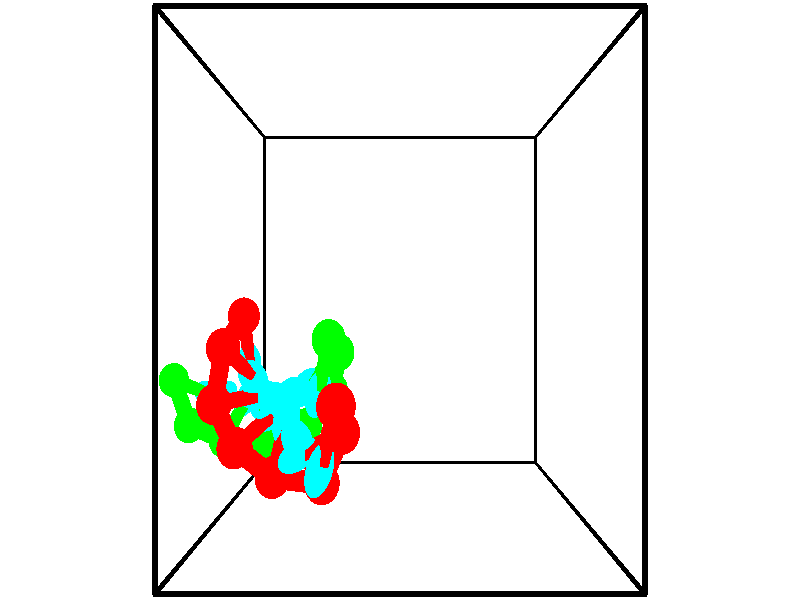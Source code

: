 // switches for output
#declare DRAW_BASES = 1; // possible values are 0, 1; only relevant for DNA ribbons
#declare DRAW_BASES_TYPE = 3; // possible values are 1, 2, 3; only relevant for DNA ribbons
#declare DRAW_FOG = 0; // set to 1 to enable fog

#include "colors.inc"

#include "transforms.inc"
background { rgb <1, 1, 1>}

#default {
   normal{
       ripples 0.25
       frequency 0.20
       turbulence 0.2
       lambda 5
   }
	finish {
		phong 0.1
		phong_size 40.
	}
}

// original window dimensions: 1024x640


// camera settings

camera {
	sky <-0, 1, 0>
	up <-0, 1, 0>
	right 1.6 * <1, 0, 0>
	location <2.5, 2.5, 11.1562>
	look_at <2.5, 2.5, 2.5>
	direction <0, 0, -8.6562>
	angle 67.0682
}


# declare cpy_camera_pos = <2.5, 2.5, 11.1562>;
# if (DRAW_FOG = 1)
fog {
	fog_type 2
	up vnormalize(cpy_camera_pos)
	color rgbt<1,1,1,0.3>
	distance 1e-5
	fog_alt 3e-3
	fog_offset 4
}
# end


// LIGHTS

# declare lum = 6;
global_settings {
	ambient_light rgb lum * <0.05, 0.05, 0.05>
	max_trace_level 15
}# declare cpy_direct_light_amount = 0.25;
light_source
{	1000 * <-1, -1, 1>,
	rgb lum * cpy_direct_light_amount
	parallel
}

light_source
{	1000 * <1, 1, -1>,
	rgb lum * cpy_direct_light_amount
	parallel
}

// strand 0

// nucleotide -1

// particle -1
sphere {
	<1.688375, 1.376096, 3.501456> 0.250000
	pigment { color rgbt <1,0,0,0> }
	no_shadow
}
cylinder {
	<1.571583, 0.994167, 3.523594>,  <1.501508, 0.765010, 3.536876>, 0.100000
	pigment { color rgbt <1,0,0,0> }
	no_shadow
}
cylinder {
	<1.571583, 0.994167, 3.523594>,  <1.688375, 1.376096, 3.501456>, 0.100000
	pigment { color rgbt <1,0,0,0> }
	no_shadow
}

// particle -1
sphere {
	<1.571583, 0.994167, 3.523594> 0.100000
	pigment { color rgbt <1,0,0,0> }
	no_shadow
}
sphere {
	0, 1
	scale<0.080000,0.200000,0.300000>
	matrix <-0.622610, 0.145828, -0.768824,
		0.726020, -0.258938, -0.637060,
		-0.291979, -0.954822, 0.055343,
		1.483989, 0.707721, 3.540197>
	pigment { color rgbt <0,1,1,0> }
	no_shadow
}
cylinder {
	<1.696046, 0.967200, 2.796873>,  <1.688375, 1.376096, 3.501456>, 0.130000
	pigment { color rgbt <1,0,0,0> }
	no_shadow
}

// nucleotide -1

// particle -1
sphere {
	<1.696046, 0.967200, 2.796873> 0.250000
	pigment { color rgbt <1,0,0,0> }
	no_shadow
}
cylinder {
	<1.390322, 0.871201, 3.036282>,  <1.206887, 0.813601, 3.179927>, 0.100000
	pigment { color rgbt <1,0,0,0> }
	no_shadow
}
cylinder {
	<1.390322, 0.871201, 3.036282>,  <1.696046, 0.967200, 2.796873>, 0.100000
	pigment { color rgbt <1,0,0,0> }
	no_shadow
}

// particle -1
sphere {
	<1.390322, 0.871201, 3.036282> 0.100000
	pigment { color rgbt <1,0,0,0> }
	no_shadow
}
sphere {
	0, 1
	scale<0.080000,0.200000,0.300000>
	matrix <-0.644793, 0.272457, -0.714149,
		0.008323, -0.931755, -0.362992,
		-0.764312, -0.239999, 0.598522,
		1.161028, 0.799201, 3.215838>
	pigment { color rgbt <0,1,1,0> }
	no_shadow
}
cylinder {
	<1.388309, 0.318657, 2.546771>,  <1.696046, 0.967200, 2.796873>, 0.130000
	pigment { color rgbt <1,0,0,0> }
	no_shadow
}

// nucleotide -1

// particle -1
sphere {
	<1.388309, 0.318657, 2.546771> 0.250000
	pigment { color rgbt <1,0,0,0> }
	no_shadow
}
cylinder {
	<1.215769, 0.640114, 2.710770>,  <1.112245, 0.832988, 2.809169>, 0.100000
	pigment { color rgbt <1,0,0,0> }
	no_shadow
}
cylinder {
	<1.215769, 0.640114, 2.710770>,  <1.388309, 0.318657, 2.546771>, 0.100000
	pigment { color rgbt <1,0,0,0> }
	no_shadow
}

// particle -1
sphere {
	<1.215769, 0.640114, 2.710770> 0.100000
	pigment { color rgbt <1,0,0,0> }
	no_shadow
}
sphere {
	0, 1
	scale<0.080000,0.200000,0.300000>
	matrix <-0.479178, 0.180972, -0.858858,
		-0.764412, -0.566930, 0.307025,
		-0.431349, 0.803641, 0.409997,
		1.086364, 0.881206, 2.833769>
	pigment { color rgbt <0,1,1,0> }
	no_shadow
}
cylinder {
	<0.678670, 0.385961, 2.518416>,  <1.388309, 0.318657, 2.546771>, 0.130000
	pigment { color rgbt <1,0,0,0> }
	no_shadow
}

// nucleotide -1

// particle -1
sphere {
	<0.678670, 0.385961, 2.518416> 0.250000
	pigment { color rgbt <1,0,0,0> }
	no_shadow
}
cylinder {
	<0.787863, 0.770649, 2.508808>,  <0.853379, 1.001462, 2.503043>, 0.100000
	pigment { color rgbt <1,0,0,0> }
	no_shadow
}
cylinder {
	<0.787863, 0.770649, 2.508808>,  <0.678670, 0.385961, 2.518416>, 0.100000
	pigment { color rgbt <1,0,0,0> }
	no_shadow
}

// particle -1
sphere {
	<0.787863, 0.770649, 2.508808> 0.100000
	pigment { color rgbt <1,0,0,0> }
	no_shadow
}
sphere {
	0, 1
	scale<0.080000,0.200000,0.300000>
	matrix <-0.556633, 0.137537, -0.819294,
		-0.784627, 0.237023, 0.572870,
		0.272983, 0.961719, -0.024020,
		0.869758, 1.059165, 2.501602>
	pigment { color rgbt <0,1,1,0> }
	no_shadow
}
cylinder {
	<0.128799, 0.731841, 2.500572>,  <0.678670, 0.385961, 2.518416>, 0.130000
	pigment { color rgbt <1,0,0,0> }
	no_shadow
}

// nucleotide -1

// particle -1
sphere {
	<0.128799, 0.731841, 2.500572> 0.250000
	pigment { color rgbt <1,0,0,0> }
	no_shadow
}
cylinder {
	<0.411053, 0.945751, 2.314629>,  <0.580405, 1.074097, 2.203062>, 0.100000
	pigment { color rgbt <1,0,0,0> }
	no_shadow
}
cylinder {
	<0.411053, 0.945751, 2.314629>,  <0.128799, 0.731841, 2.500572>, 0.100000
	pigment { color rgbt <1,0,0,0> }
	no_shadow
}

// particle -1
sphere {
	<0.411053, 0.945751, 2.314629> 0.100000
	pigment { color rgbt <1,0,0,0> }
	no_shadow
}
sphere {
	0, 1
	scale<0.080000,0.200000,0.300000>
	matrix <-0.644172, 0.210870, -0.735239,
		-0.295163, 0.818260, 0.493285,
		0.705635, 0.534776, -0.464859,
		0.622743, 1.106184, 2.175171>
	pigment { color rgbt <0,1,1,0> }
	no_shadow
}
cylinder {
	<-0.243477, 1.218325, 2.256981>,  <0.128799, 0.731841, 2.500572>, 0.130000
	pigment { color rgbt <1,0,0,0> }
	no_shadow
}

// nucleotide -1

// particle -1
sphere {
	<-0.243477, 1.218325, 2.256981> 0.250000
	pigment { color rgbt <1,0,0,0> }
	no_shadow
}
cylinder {
	<0.092619, 1.256924, 2.043556>,  <0.294276, 1.280083, 1.915502>, 0.100000
	pigment { color rgbt <1,0,0,0> }
	no_shadow
}
cylinder {
	<0.092619, 1.256924, 2.043556>,  <-0.243477, 1.218325, 2.256981>, 0.100000
	pigment { color rgbt <1,0,0,0> }
	no_shadow
}

// particle -1
sphere {
	<0.092619, 1.256924, 2.043556> 0.100000
	pigment { color rgbt <1,0,0,0> }
	no_shadow
}
sphere {
	0, 1
	scale<0.080000,0.200000,0.300000>
	matrix <-0.537124, 0.282678, -0.794727,
		0.074137, 0.954349, 0.289347,
		0.840239, 0.096497, -0.533561,
		0.344691, 1.285873, 1.883488>
	pigment { color rgbt <0,1,1,0> }
	no_shadow
}
cylinder {
	<-0.165126, 1.898056, 2.055280>,  <-0.243477, 1.218325, 2.256981>, 0.130000
	pigment { color rgbt <1,0,0,0> }
	no_shadow
}

// nucleotide -1

// particle -1
sphere {
	<-0.165126, 1.898056, 2.055280> 0.250000
	pigment { color rgbt <1,0,0,0> }
	no_shadow
}
cylinder {
	<0.031628, 1.660946, 1.800198>,  <0.149680, 1.518680, 1.647148>, 0.100000
	pigment { color rgbt <1,0,0,0> }
	no_shadow
}
cylinder {
	<0.031628, 1.660946, 1.800198>,  <-0.165126, 1.898056, 2.055280>, 0.100000
	pigment { color rgbt <1,0,0,0> }
	no_shadow
}

// particle -1
sphere {
	<0.031628, 1.660946, 1.800198> 0.100000
	pigment { color rgbt <1,0,0,0> }
	no_shadow
}
sphere {
	0, 1
	scale<0.080000,0.200000,0.300000>
	matrix <-0.646823, 0.241493, -0.723396,
		0.582812, 0.768309, -0.264633,
		0.491885, -0.592775, -0.637705,
		0.179193, 1.483114, 1.608886>
	pigment { color rgbt <0,1,1,0> }
	no_shadow
}
cylinder {
	<-0.012786, 2.284511, 1.435818>,  <-0.165126, 1.898056, 2.055280>, 0.130000
	pigment { color rgbt <1,0,0,0> }
	no_shadow
}

// nucleotide -1

// particle -1
sphere {
	<-0.012786, 2.284511, 1.435818> 0.250000
	pigment { color rgbt <1,0,0,0> }
	no_shadow
}
cylinder {
	<0.007565, 1.905533, 1.309479>,  <0.019775, 1.678146, 1.233675>, 0.100000
	pigment { color rgbt <1,0,0,0> }
	no_shadow
}
cylinder {
	<0.007565, 1.905533, 1.309479>,  <-0.012786, 2.284511, 1.435818>, 0.100000
	pigment { color rgbt <1,0,0,0> }
	no_shadow
}

// particle -1
sphere {
	<0.007565, 1.905533, 1.309479> 0.100000
	pigment { color rgbt <1,0,0,0> }
	no_shadow
}
sphere {
	0, 1
	scale<0.080000,0.200000,0.300000>
	matrix <-0.561269, 0.234464, -0.793728,
		0.826068, 0.217658, -0.519843,
		0.050877, -0.947445, -0.315848,
		0.022827, 1.621299, 1.214724>
	pigment { color rgbt <0,1,1,0> }
	no_shadow
}
// strand 1

// nucleotide -1

// particle -1
sphere {
	<-1.488117, 1.323159, 0.511091> 0.250000
	pigment { color rgbt <0,1,0,0> }
	no_shadow
}
cylinder {
	<-1.192898, 1.172783, 0.286964>,  <-1.015766, 1.082557, 0.152489>, 0.100000
	pigment { color rgbt <0,1,0,0> }
	no_shadow
}
cylinder {
	<-1.192898, 1.172783, 0.286964>,  <-1.488117, 1.323159, 0.511091>, 0.100000
	pigment { color rgbt <0,1,0,0> }
	no_shadow
}

// particle -1
sphere {
	<-1.192898, 1.172783, 0.286964> 0.100000
	pigment { color rgbt <0,1,0,0> }
	no_shadow
}
sphere {
	0, 1
	scale<0.080000,0.200000,0.300000>
	matrix <0.640476, 0.129037, 0.757060,
		-0.212309, -0.917615, 0.336017,
		0.738048, -0.375942, -0.560315,
		-0.971483, 1.060001, 0.118870>
	pigment { color rgbt <0,1,1,0> }
	no_shadow
}
cylinder {
	<-1.108601, 0.710611, 0.812817>,  <-1.488117, 1.323159, 0.511091>, 0.130000
	pigment { color rgbt <0,1,0,0> }
	no_shadow
}

// nucleotide -1

// particle -1
sphere {
	<-1.108601, 0.710611, 0.812817> 0.250000
	pigment { color rgbt <0,1,0,0> }
	no_shadow
}
cylinder {
	<-0.850647, 0.911797, 0.582634>,  <-0.695875, 1.032508, 0.444524>, 0.100000
	pigment { color rgbt <0,1,0,0> }
	no_shadow
}
cylinder {
	<-0.850647, 0.911797, 0.582634>,  <-1.108601, 0.710611, 0.812817>, 0.100000
	pigment { color rgbt <0,1,0,0> }
	no_shadow
}

// particle -1
sphere {
	<-0.850647, 0.911797, 0.582634> 0.100000
	pigment { color rgbt <0,1,0,0> }
	no_shadow
}
sphere {
	0, 1
	scale<0.080000,0.200000,0.300000>
	matrix <0.689121, -0.057054, 0.722397,
		0.330507, -0.862423, -0.383396,
		0.644885, 0.502963, -0.575457,
		-0.657181, 1.062686, 0.409997>
	pigment { color rgbt <0,1,1,0> }
	no_shadow
}
cylinder {
	<-0.436338, 0.553109, 1.065558>,  <-1.108601, 0.710611, 0.812817>, 0.130000
	pigment { color rgbt <0,1,0,0> }
	no_shadow
}

// nucleotide -1

// particle -1
sphere {
	<-0.436338, 0.553109, 1.065558> 0.250000
	pigment { color rgbt <0,1,0,0> }
	no_shadow
}
cylinder {
	<-0.263733, 0.866928, 0.887444>,  <-0.160170, 1.055220, 0.780575>, 0.100000
	pigment { color rgbt <0,1,0,0> }
	no_shadow
}
cylinder {
	<-0.263733, 0.866928, 0.887444>,  <-0.436338, 0.553109, 1.065558>, 0.100000
	pigment { color rgbt <0,1,0,0> }
	no_shadow
}

// particle -1
sphere {
	<-0.263733, 0.866928, 0.887444> 0.100000
	pigment { color rgbt <0,1,0,0> }
	no_shadow
}
sphere {
	0, 1
	scale<0.080000,0.200000,0.300000>
	matrix <0.737420, -0.022447, 0.675061,
		0.519623, -0.619661, -0.588228,
		0.431513, 0.784549, -0.445286,
		-0.134279, 1.102293, 0.753858>
	pigment { color rgbt <0,1,1,0> }
	no_shadow
}
cylinder {
	<0.229614, 0.420578, 0.821328>,  <-0.436338, 0.553109, 1.065558>, 0.130000
	pigment { color rgbt <0,1,0,0> }
	no_shadow
}

// nucleotide -1

// particle -1
sphere {
	<0.229614, 0.420578, 0.821328> 0.250000
	pigment { color rgbt <0,1,0,0> }
	no_shadow
}
cylinder {
	<0.178890, 0.801270, 0.933136>,  <0.148456, 1.029685, 1.000221>, 0.100000
	pigment { color rgbt <0,1,0,0> }
	no_shadow
}
cylinder {
	<0.178890, 0.801270, 0.933136>,  <0.229614, 0.420578, 0.821328>, 0.100000
	pigment { color rgbt <0,1,0,0> }
	no_shadow
}

// particle -1
sphere {
	<0.178890, 0.801270, 0.933136> 0.100000
	pigment { color rgbt <0,1,0,0> }
	no_shadow
}
sphere {
	0, 1
	scale<0.080000,0.200000,0.300000>
	matrix <0.714709, -0.107737, 0.691074,
		0.687830, 0.287410, -0.666548,
		-0.126810, 0.951729, 0.279519,
		0.140847, 1.086788, 1.016992>
	pigment { color rgbt <0,1,1,0> }
	no_shadow
}
cylinder {
	<0.918121, 0.713268, 0.832452>,  <0.229614, 0.420578, 0.821328>, 0.130000
	pigment { color rgbt <0,1,0,0> }
	no_shadow
}

// nucleotide -1

// particle -1
sphere {
	<0.918121, 0.713268, 0.832452> 0.250000
	pigment { color rgbt <0,1,0,0> }
	no_shadow
}
cylinder {
	<0.689919, 0.958031, 1.051575>,  <0.552997, 1.104888, 1.183048>, 0.100000
	pigment { color rgbt <0,1,0,0> }
	no_shadow
}
cylinder {
	<0.689919, 0.958031, 1.051575>,  <0.918121, 0.713268, 0.832452>, 0.100000
	pigment { color rgbt <0,1,0,0> }
	no_shadow
}

// particle -1
sphere {
	<0.689919, 0.958031, 1.051575> 0.100000
	pigment { color rgbt <0,1,0,0> }
	no_shadow
}
sphere {
	0, 1
	scale<0.080000,0.200000,0.300000>
	matrix <0.685457, -0.012661, 0.728003,
		0.452405, 0.790829, -0.412212,
		-0.570507, 0.611906, 0.547807,
		0.518766, 1.141603, 1.215917>
	pigment { color rgbt <0,1,1,0> }
	no_shadow
}
cylinder {
	<1.381535, 1.247086, 1.100328>,  <0.918121, 0.713268, 0.832452>, 0.130000
	pigment { color rgbt <0,1,0,0> }
	no_shadow
}

// nucleotide -1

// particle -1
sphere {
	<1.381535, 1.247086, 1.100328> 0.250000
	pigment { color rgbt <0,1,0,0> }
	no_shadow
}
cylinder {
	<1.069336, 1.266464, 1.349640>,  <0.882017, 1.278091, 1.499227>, 0.100000
	pigment { color rgbt <0,1,0,0> }
	no_shadow
}
cylinder {
	<1.069336, 1.266464, 1.349640>,  <1.381535, 1.247086, 1.100328>, 0.100000
	pigment { color rgbt <0,1,0,0> }
	no_shadow
}

// particle -1
sphere {
	<1.069336, 1.266464, 1.349640> 0.100000
	pigment { color rgbt <0,1,0,0> }
	no_shadow
}
sphere {
	0, 1
	scale<0.080000,0.200000,0.300000>
	matrix <0.624860, 0.091310, 0.775379,
		-0.019348, 0.994643, -0.101540,
		-0.780497, 0.048446, 0.623279,
		0.835187, 1.280998, 1.536624>
	pigment { color rgbt <0,1,1,0> }
	no_shadow
}
cylinder {
	<1.527048, 1.808079, 1.576910>,  <1.381535, 1.247086, 1.100328>, 0.130000
	pigment { color rgbt <0,1,0,0> }
	no_shadow
}

// nucleotide -1

// particle -1
sphere {
	<1.527048, 1.808079, 1.576910> 0.250000
	pigment { color rgbt <0,1,0,0> }
	no_shadow
}
cylinder {
	<1.265381, 1.566925, 1.759598>,  <1.108380, 1.422233, 1.869211>, 0.100000
	pigment { color rgbt <0,1,0,0> }
	no_shadow
}
cylinder {
	<1.265381, 1.566925, 1.759598>,  <1.527048, 1.808079, 1.576910>, 0.100000
	pigment { color rgbt <0,1,0,0> }
	no_shadow
}

// particle -1
sphere {
	<1.265381, 1.566925, 1.759598> 0.100000
	pigment { color rgbt <0,1,0,0> }
	no_shadow
}
sphere {
	0, 1
	scale<0.080000,0.200000,0.300000>
	matrix <0.511507, 0.092180, 0.854321,
		-0.557157, 0.792486, 0.248079,
		-0.654169, -0.602884, 0.456720,
		1.069130, 1.386060, 1.896614>
	pigment { color rgbt <0,1,1,0> }
	no_shadow
}
cylinder {
	<1.449506, 2.015899, 2.261310>,  <1.527048, 1.808079, 1.576910>, 0.130000
	pigment { color rgbt <0,1,0,0> }
	no_shadow
}

// nucleotide -1

// particle -1
sphere {
	<1.449506, 2.015899, 2.261310> 0.250000
	pigment { color rgbt <0,1,0,0> }
	no_shadow
}
cylinder {
	<1.357941, 1.627129, 2.239548>,  <1.303001, 1.393867, 2.226490>, 0.100000
	pigment { color rgbt <0,1,0,0> }
	no_shadow
}
cylinder {
	<1.357941, 1.627129, 2.239548>,  <1.449506, 2.015899, 2.261310>, 0.100000
	pigment { color rgbt <0,1,0,0> }
	no_shadow
}

// particle -1
sphere {
	<1.357941, 1.627129, 2.239548> 0.100000
	pigment { color rgbt <0,1,0,0> }
	no_shadow
}
sphere {
	0, 1
	scale<0.080000,0.200000,0.300000>
	matrix <0.455893, -0.156421, 0.876181,
		-0.860093, 0.175767, 0.478900,
		-0.228914, -0.971925, -0.054406,
		1.289266, 1.335551, 2.223226>
	pigment { color rgbt <0,1,1,0> }
	no_shadow
}
// box output
cylinder {
	<0.000000, 0.000000, 0.000000>,  <5.000000, 0.000000, 0.000000>, 0.025000
	pigment { color rgbt <0,0,0,0> }
	no_shadow
}
cylinder {
	<0.000000, 0.000000, 0.000000>,  <0.000000, 5.000000, 0.000000>, 0.025000
	pigment { color rgbt <0,0,0,0> }
	no_shadow
}
cylinder {
	<0.000000, 0.000000, 0.000000>,  <0.000000, 0.000000, 5.000000>, 0.025000
	pigment { color rgbt <0,0,0,0> }
	no_shadow
}
cylinder {
	<5.000000, 5.000000, 5.000000>,  <0.000000, 5.000000, 5.000000>, 0.025000
	pigment { color rgbt <0,0,0,0> }
	no_shadow
}
cylinder {
	<5.000000, 5.000000, 5.000000>,  <5.000000, 0.000000, 5.000000>, 0.025000
	pigment { color rgbt <0,0,0,0> }
	no_shadow
}
cylinder {
	<5.000000, 5.000000, 5.000000>,  <5.000000, 5.000000, 0.000000>, 0.025000
	pigment { color rgbt <0,0,0,0> }
	no_shadow
}
cylinder {
	<0.000000, 0.000000, 5.000000>,  <0.000000, 5.000000, 5.000000>, 0.025000
	pigment { color rgbt <0,0,0,0> }
	no_shadow
}
cylinder {
	<0.000000, 0.000000, 5.000000>,  <5.000000, 0.000000, 5.000000>, 0.025000
	pigment { color rgbt <0,0,0,0> }
	no_shadow
}
cylinder {
	<5.000000, 5.000000, 0.000000>,  <0.000000, 5.000000, 0.000000>, 0.025000
	pigment { color rgbt <0,0,0,0> }
	no_shadow
}
cylinder {
	<5.000000, 5.000000, 0.000000>,  <5.000000, 0.000000, 0.000000>, 0.025000
	pigment { color rgbt <0,0,0,0> }
	no_shadow
}
cylinder {
	<5.000000, 0.000000, 5.000000>,  <5.000000, 0.000000, 0.000000>, 0.025000
	pigment { color rgbt <0,0,0,0> }
	no_shadow
}
cylinder {
	<0.000000, 5.000000, 0.000000>,  <0.000000, 5.000000, 5.000000>, 0.025000
	pigment { color rgbt <0,0,0,0> }
	no_shadow
}
// end of box output
